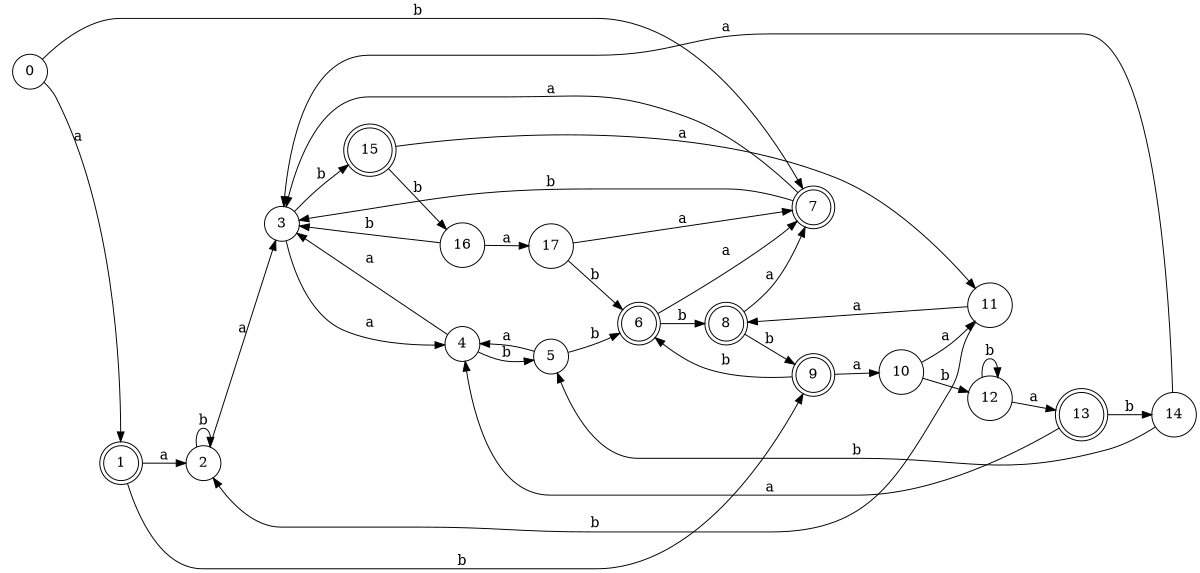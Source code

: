 digraph n15_5 {
__start0 [label="" shape="none"];

rankdir=LR;
size="8,5";

s0 [style="filled", color="black", fillcolor="white" shape="circle", label="0"];
s1 [style="rounded,filled", color="black", fillcolor="white" shape="doublecircle", label="1"];
s2 [style="filled", color="black", fillcolor="white" shape="circle", label="2"];
s3 [style="filled", color="black", fillcolor="white" shape="circle", label="3"];
s4 [style="filled", color="black", fillcolor="white" shape="circle", label="4"];
s5 [style="filled", color="black", fillcolor="white" shape="circle", label="5"];
s6 [style="rounded,filled", color="black", fillcolor="white" shape="doublecircle", label="6"];
s7 [style="rounded,filled", color="black", fillcolor="white" shape="doublecircle", label="7"];
s8 [style="rounded,filled", color="black", fillcolor="white" shape="doublecircle", label="8"];
s9 [style="rounded,filled", color="black", fillcolor="white" shape="doublecircle", label="9"];
s10 [style="filled", color="black", fillcolor="white" shape="circle", label="10"];
s11 [style="filled", color="black", fillcolor="white" shape="circle", label="11"];
s12 [style="filled", color="black", fillcolor="white" shape="circle", label="12"];
s13 [style="rounded,filled", color="black", fillcolor="white" shape="doublecircle", label="13"];
s14 [style="filled", color="black", fillcolor="white" shape="circle", label="14"];
s15 [style="rounded,filled", color="black", fillcolor="white" shape="doublecircle", label="15"];
s16 [style="filled", color="black", fillcolor="white" shape="circle", label="16"];
s17 [style="filled", color="black", fillcolor="white" shape="circle", label="17"];
s0 -> s1 [label="a"];
s0 -> s7 [label="b"];
s1 -> s2 [label="a"];
s1 -> s9 [label="b"];
s2 -> s3 [label="a"];
s2 -> s2 [label="b"];
s3 -> s4 [label="a"];
s3 -> s15 [label="b"];
s4 -> s3 [label="a"];
s4 -> s5 [label="b"];
s5 -> s4 [label="a"];
s5 -> s6 [label="b"];
s6 -> s7 [label="a"];
s6 -> s8 [label="b"];
s7 -> s3 [label="a"];
s7 -> s3 [label="b"];
s8 -> s7 [label="a"];
s8 -> s9 [label="b"];
s9 -> s10 [label="a"];
s9 -> s6 [label="b"];
s10 -> s11 [label="a"];
s10 -> s12 [label="b"];
s11 -> s8 [label="a"];
s11 -> s2 [label="b"];
s12 -> s13 [label="a"];
s12 -> s12 [label="b"];
s13 -> s4 [label="a"];
s13 -> s14 [label="b"];
s14 -> s3 [label="a"];
s14 -> s5 [label="b"];
s15 -> s11 [label="a"];
s15 -> s16 [label="b"];
s16 -> s17 [label="a"];
s16 -> s3 [label="b"];
s17 -> s7 [label="a"];
s17 -> s6 [label="b"];

}